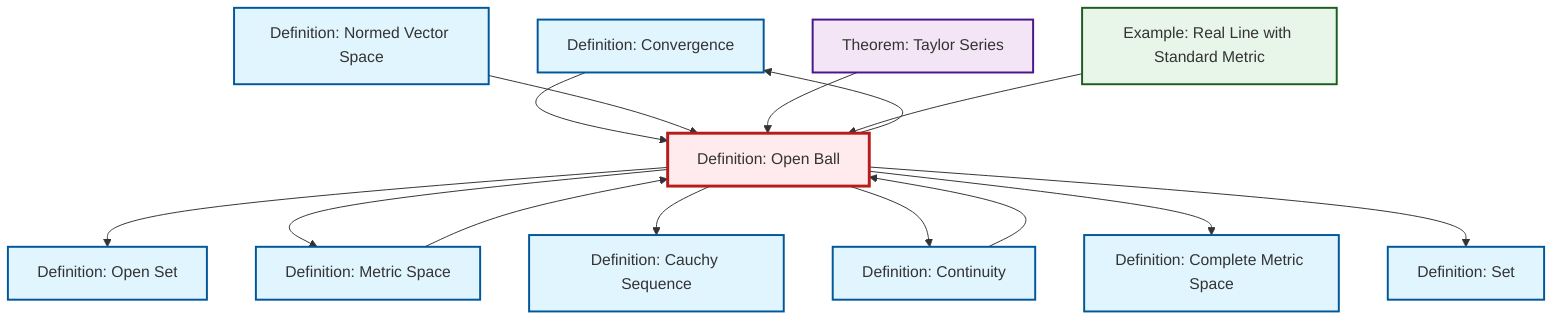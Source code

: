 graph TD
    classDef definition fill:#e1f5fe,stroke:#01579b,stroke-width:2px
    classDef theorem fill:#f3e5f5,stroke:#4a148c,stroke-width:2px
    classDef axiom fill:#fff3e0,stroke:#e65100,stroke-width:2px
    classDef example fill:#e8f5e9,stroke:#1b5e20,stroke-width:2px
    classDef current fill:#ffebee,stroke:#b71c1c,stroke-width:3px
    def-cauchy-sequence["Definition: Cauchy Sequence"]:::definition
    def-convergence["Definition: Convergence"]:::definition
    thm-taylor-series["Theorem: Taylor Series"]:::theorem
    def-metric-space["Definition: Metric Space"]:::definition
    def-complete-metric-space["Definition: Complete Metric Space"]:::definition
    def-continuity["Definition: Continuity"]:::definition
    def-normed-vector-space["Definition: Normed Vector Space"]:::definition
    ex-real-line-metric["Example: Real Line with Standard Metric"]:::example
    def-open-ball["Definition: Open Ball"]:::definition
    def-open-set["Definition: Open Set"]:::definition
    def-set["Definition: Set"]:::definition
    def-open-ball --> def-convergence
    def-continuity --> def-open-ball
    def-open-ball --> def-open-set
    def-convergence --> def-open-ball
    def-open-ball --> def-metric-space
    def-normed-vector-space --> def-open-ball
    def-open-ball --> def-cauchy-sequence
    def-open-ball --> def-continuity
    thm-taylor-series --> def-open-ball
    def-metric-space --> def-open-ball
    ex-real-line-metric --> def-open-ball
    def-open-ball --> def-complete-metric-space
    def-open-ball --> def-set
    class def-open-ball current